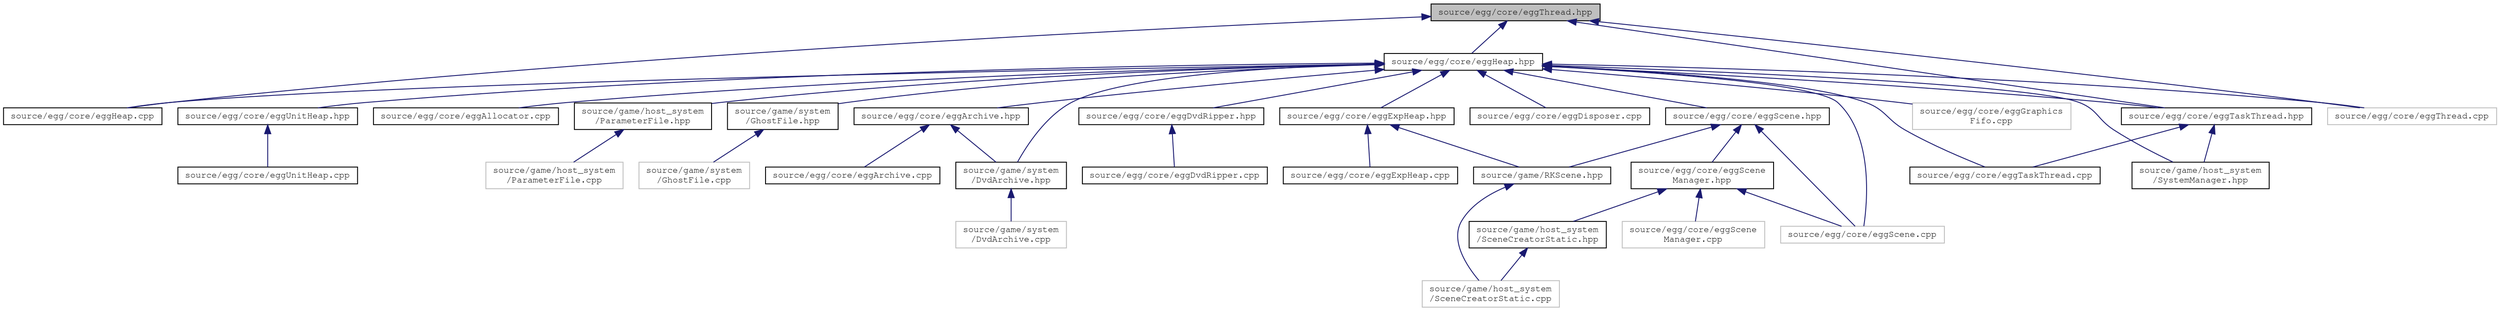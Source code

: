 digraph "source/egg/core/eggThread.hpp"
{
 // LATEX_PDF_SIZE
  edge [fontname="FreeMono",fontsize="10",labelfontname="FreeMono",labelfontsize="10"];
  node [fontname="FreeMono",fontsize="10",shape=record];
  Node1 [label="source/egg/core/eggThread.hpp",height=0.2,width=0.4,color="black", fillcolor="grey75", style="filled", fontcolor="black",tooltip="Thread class for extending."];
  Node1 -> Node2 [dir="back",color="midnightblue",fontsize="10",style="solid",fontname="FreeMono"];
  Node2 [label="source/egg/core/eggHeap.cpp",height=0.2,width=0.4,color="black", fillcolor="white", style="filled",URL="$egg_heap_8cpp.html",tooltip="Heap implementations."];
  Node1 -> Node3 [dir="back",color="midnightblue",fontsize="10",style="solid",fontname="FreeMono"];
  Node3 [label="source/egg/core/eggHeap.hpp",height=0.2,width=0.4,color="black", fillcolor="white", style="filled",URL="$egg_heap_8hpp.html",tooltip="Base Heap class."];
  Node3 -> Node4 [dir="back",color="midnightblue",fontsize="10",style="solid",fontname="FreeMono"];
  Node4 [label="source/egg/core/eggAllocator.cpp",height=0.2,width=0.4,color="black", fillcolor="white", style="filled",URL="$egg_allocator_8cpp.html",tooltip="Implementation for the allocator wrapper."];
  Node3 -> Node5 [dir="back",color="midnightblue",fontsize="10",style="solid",fontname="FreeMono"];
  Node5 [label="source/egg/core/eggArchive.hpp",height=0.2,width=0.4,color="black", fillcolor="white", style="filled",URL="$egg_archive_8hpp.html",tooltip="A read-only view of a \"dolphin archive\" .arc file."];
  Node5 -> Node6 [dir="back",color="midnightblue",fontsize="10",style="solid",fontname="FreeMono"];
  Node6 [label="source/egg/core/eggArchive.cpp",height=0.2,width=0.4,color="black", fillcolor="white", style="filled",URL="$egg_archive_8cpp.html",tooltip="TODO."];
  Node5 -> Node7 [dir="back",color="midnightblue",fontsize="10",style="solid",fontname="FreeMono"];
  Node7 [label="source/game/system\l/DvdArchive.hpp",height=0.2,width=0.4,color="black", fillcolor="white", style="filled",URL="$_dvd_archive_8hpp_source.html",tooltip=" "];
  Node7 -> Node8 [dir="back",color="midnightblue",fontsize="10",style="solid",fontname="FreeMono"];
  Node8 [label="source/game/system\l/DvdArchive.cpp",height=0.2,width=0.4,color="grey75", fillcolor="white", style="filled",tooltip=" "];
  Node3 -> Node9 [dir="back",color="midnightblue",fontsize="10",style="solid",fontname="FreeMono"];
  Node9 [label="source/egg/core/eggDisposer.cpp",height=0.2,width=0.4,color="black", fillcolor="white", style="filled",URL="$egg_disposer_8cpp.html",tooltip="Disposer implementations."];
  Node3 -> Node10 [dir="back",color="midnightblue",fontsize="10",style="solid",fontname="FreeMono"];
  Node10 [label="source/egg/core/eggDvdRipper.hpp",height=0.2,width=0.4,color="black", fillcolor="white", style="filled",URL="$egg_dvd_ripper_8hpp.html",tooltip="Headers for the EGG DVD ripper."];
  Node10 -> Node11 [dir="back",color="midnightblue",fontsize="10",style="solid",fontname="FreeMono"];
  Node11 [label="source/egg/core/eggDvdRipper.cpp",height=0.2,width=0.4,color="black", fillcolor="white", style="filled",URL="$egg_dvd_ripper_8cpp.html",tooltip="Implementations for the EGG DVD ripper."];
  Node3 -> Node12 [dir="back",color="midnightblue",fontsize="10",style="solid",fontname="FreeMono"];
  Node12 [label="source/egg/core/eggExpHeap.hpp",height=0.2,width=0.4,color="black", fillcolor="white", style="filled",URL="$egg_exp_heap_8hpp.html",tooltip="EGG wraper for expanded heaps header."];
  Node12 -> Node13 [dir="back",color="midnightblue",fontsize="10",style="solid",fontname="FreeMono"];
  Node13 [label="source/egg/core/eggExpHeap.cpp",height=0.2,width=0.4,color="black", fillcolor="white", style="filled",URL="$egg_exp_heap_8cpp.html",tooltip="EGG wraper for expanded heaps implementation."];
  Node12 -> Node14 [dir="back",color="midnightblue",fontsize="10",style="solid",fontname="FreeMono"];
  Node14 [label="source/game/RKScene.hpp",height=0.2,width=0.4,color="black", fillcolor="white", style="filled",URL="$_r_k_scene_8hpp_source.html",tooltip=" "];
  Node14 -> Node15 [dir="back",color="midnightblue",fontsize="10",style="solid",fontname="FreeMono"];
  Node15 [label="source/game/host_system\l/SceneCreatorStatic.cpp",height=0.2,width=0.4,color="grey75", fillcolor="white", style="filled",tooltip=" "];
  Node3 -> Node16 [dir="back",color="midnightblue",fontsize="10",style="solid",fontname="FreeMono"];
  Node16 [label="source/egg/core/eggGraphics\lFifo.cpp",height=0.2,width=0.4,color="grey75", fillcolor="white", style="filled",tooltip=" "];
  Node3 -> Node2 [dir="back",color="midnightblue",fontsize="10",style="solid",fontname="FreeMono"];
  Node3 -> Node17 [dir="back",color="midnightblue",fontsize="10",style="solid",fontname="FreeMono"];
  Node17 [label="source/egg/core/eggScene.cpp",height=0.2,width=0.4,color="grey75", fillcolor="white", style="filled",tooltip=" "];
  Node3 -> Node18 [dir="back",color="midnightblue",fontsize="10",style="solid",fontname="FreeMono"];
  Node18 [label="source/egg/core/eggScene.hpp",height=0.2,width=0.4,color="black", fillcolor="white", style="filled",URL="$egg_scene_8hpp.html",tooltip="TODO."];
  Node18 -> Node17 [dir="back",color="midnightblue",fontsize="10",style="solid",fontname="FreeMono"];
  Node18 -> Node19 [dir="back",color="midnightblue",fontsize="10",style="solid",fontname="FreeMono"];
  Node19 [label="source/egg/core/eggScene\lManager.hpp",height=0.2,width=0.4,color="black", fillcolor="white", style="filled",URL="$egg_scene_manager_8hpp_source.html",tooltip=" "];
  Node19 -> Node17 [dir="back",color="midnightblue",fontsize="10",style="solid",fontname="FreeMono"];
  Node19 -> Node20 [dir="back",color="midnightblue",fontsize="10",style="solid",fontname="FreeMono"];
  Node20 [label="source/egg/core/eggScene\lManager.cpp",height=0.2,width=0.4,color="grey75", fillcolor="white", style="filled",tooltip=" "];
  Node19 -> Node21 [dir="back",color="midnightblue",fontsize="10",style="solid",fontname="FreeMono"];
  Node21 [label="source/game/host_system\l/SceneCreatorStatic.hpp",height=0.2,width=0.4,color="black", fillcolor="white", style="filled",URL="$_scene_creator_static_8hpp.html",tooltip="Static scene creator starts the boostrap scene."];
  Node21 -> Node15 [dir="back",color="midnightblue",fontsize="10",style="solid",fontname="FreeMono"];
  Node18 -> Node14 [dir="back",color="midnightblue",fontsize="10",style="solid",fontname="FreeMono"];
  Node3 -> Node22 [dir="back",color="midnightblue",fontsize="10",style="solid",fontname="FreeMono"];
  Node22 [label="source/egg/core/eggTaskThread.cpp",height=0.2,width=0.4,color="black", fillcolor="white", style="filled",URL="$egg_task_thread_8cpp.html",tooltip="TODO."];
  Node3 -> Node23 [dir="back",color="midnightblue",fontsize="10",style="solid",fontname="FreeMono"];
  Node23 [label="source/egg/core/eggTaskThread.hpp",height=0.2,width=0.4,color="black", fillcolor="white", style="filled",URL="$egg_task_thread_8hpp.html",tooltip="TODO."];
  Node23 -> Node22 [dir="back",color="midnightblue",fontsize="10",style="solid",fontname="FreeMono"];
  Node23 -> Node24 [dir="back",color="midnightblue",fontsize="10",style="solid",fontname="FreeMono"];
  Node24 [label="source/game/host_system\l/SystemManager.hpp",height=0.2,width=0.4,color="black", fillcolor="white", style="filled",URL="$_system_manager_8hpp.html",tooltip="System Manager."];
  Node3 -> Node25 [dir="back",color="midnightblue",fontsize="10",style="solid",fontname="FreeMono"];
  Node25 [label="source/egg/core/eggThread.cpp",height=0.2,width=0.4,color="grey75", fillcolor="white", style="filled",tooltip=" "];
  Node3 -> Node26 [dir="back",color="midnightblue",fontsize="10",style="solid",fontname="FreeMono"];
  Node26 [label="source/egg/core/eggUnitHeap.hpp",height=0.2,width=0.4,color="black", fillcolor="white", style="filled",URL="$egg_unit_heap_8hpp.html",tooltip="EGG wraper for unit heaps (each element uniform size)."];
  Node26 -> Node27 [dir="back",color="midnightblue",fontsize="10",style="solid",fontname="FreeMono"];
  Node27 [label="source/egg/core/eggUnitHeap.cpp",height=0.2,width=0.4,color="black", fillcolor="white", style="filled",URL="$egg_unit_heap_8cpp.html",tooltip="EGG wraper for unit heaps (each element uniform size)."];
  Node3 -> Node28 [dir="back",color="midnightblue",fontsize="10",style="solid",fontname="FreeMono"];
  Node28 [label="source/game/host_system\l/ParameterFile.hpp",height=0.2,width=0.4,color="black", fillcolor="white", style="filled",URL="$_parameter_file_8hpp.html",tooltip="Contains reading code for an unused 'Parameter' file."];
  Node28 -> Node29 [dir="back",color="midnightblue",fontsize="10",style="solid",fontname="FreeMono"];
  Node29 [label="source/game/host_system\l/ParameterFile.cpp",height=0.2,width=0.4,color="grey75", fillcolor="white", style="filled",tooltip=" "];
  Node3 -> Node24 [dir="back",color="midnightblue",fontsize="10",style="solid",fontname="FreeMono"];
  Node3 -> Node7 [dir="back",color="midnightblue",fontsize="10",style="solid",fontname="FreeMono"];
  Node3 -> Node30 [dir="back",color="midnightblue",fontsize="10",style="solid",fontname="FreeMono"];
  Node30 [label="source/game/system\l/GhostFile.hpp",height=0.2,width=0.4,color="black", fillcolor="white", style="filled",URL="$_ghost_file_8hpp_source.html",tooltip=" "];
  Node30 -> Node31 [dir="back",color="midnightblue",fontsize="10",style="solid",fontname="FreeMono"];
  Node31 [label="source/game/system\l/GhostFile.cpp",height=0.2,width=0.4,color="grey75", fillcolor="white", style="filled",tooltip=" "];
  Node1 -> Node23 [dir="back",color="midnightblue",fontsize="10",style="solid",fontname="FreeMono"];
  Node1 -> Node25 [dir="back",color="midnightblue",fontsize="10",style="solid",fontname="FreeMono"];
}
